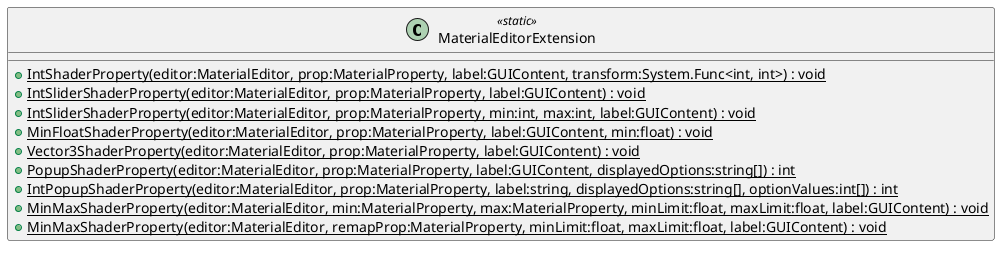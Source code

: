 @startuml
class MaterialEditorExtension <<static>> {
    + {static} IntShaderProperty(editor:MaterialEditor, prop:MaterialProperty, label:GUIContent, transform:System.Func<int, int>) : void
    + {static} IntSliderShaderProperty(editor:MaterialEditor, prop:MaterialProperty, label:GUIContent) : void
    + {static} IntSliderShaderProperty(editor:MaterialEditor, prop:MaterialProperty, min:int, max:int, label:GUIContent) : void
    + {static} MinFloatShaderProperty(editor:MaterialEditor, prop:MaterialProperty, label:GUIContent, min:float) : void
    + {static} Vector3ShaderProperty(editor:MaterialEditor, prop:MaterialProperty, label:GUIContent) : void
    + {static} PopupShaderProperty(editor:MaterialEditor, prop:MaterialProperty, label:GUIContent, displayedOptions:string[]) : int
    + {static} IntPopupShaderProperty(editor:MaterialEditor, prop:MaterialProperty, label:string, displayedOptions:string[], optionValues:int[]) : int
    + {static} MinMaxShaderProperty(editor:MaterialEditor, min:MaterialProperty, max:MaterialProperty, minLimit:float, maxLimit:float, label:GUIContent) : void
    + {static} MinMaxShaderProperty(editor:MaterialEditor, remapProp:MaterialProperty, minLimit:float, maxLimit:float, label:GUIContent) : void
}
@enduml
